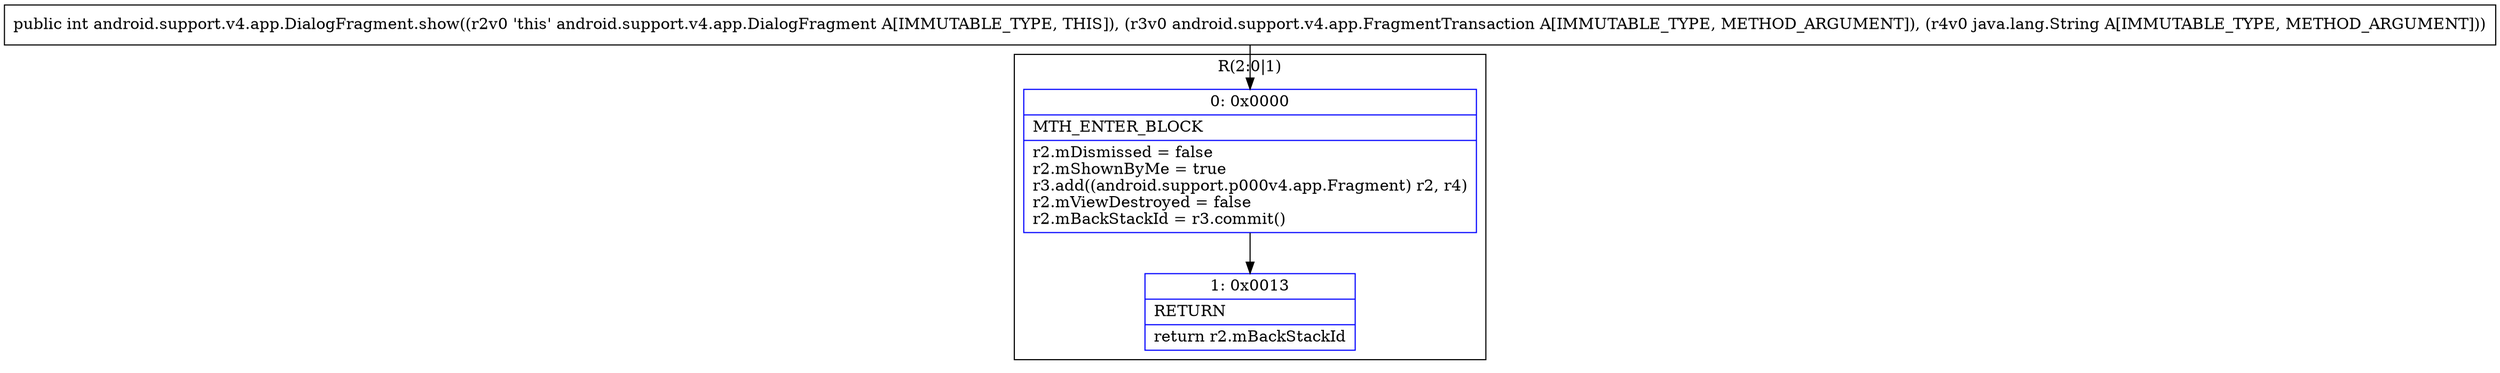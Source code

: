 digraph "CFG forandroid.support.v4.app.DialogFragment.show(Landroid\/support\/v4\/app\/FragmentTransaction;Ljava\/lang\/String;)I" {
subgraph cluster_Region_564786359 {
label = "R(2:0|1)";
node [shape=record,color=blue];
Node_0 [shape=record,label="{0\:\ 0x0000|MTH_ENTER_BLOCK\l|r2.mDismissed = false\lr2.mShownByMe = true\lr3.add((android.support.p000v4.app.Fragment) r2, r4)\lr2.mViewDestroyed = false\lr2.mBackStackId = r3.commit()\l}"];
Node_1 [shape=record,label="{1\:\ 0x0013|RETURN\l|return r2.mBackStackId\l}"];
}
MethodNode[shape=record,label="{public int android.support.v4.app.DialogFragment.show((r2v0 'this' android.support.v4.app.DialogFragment A[IMMUTABLE_TYPE, THIS]), (r3v0 android.support.v4.app.FragmentTransaction A[IMMUTABLE_TYPE, METHOD_ARGUMENT]), (r4v0 java.lang.String A[IMMUTABLE_TYPE, METHOD_ARGUMENT])) }"];
MethodNode -> Node_0;
Node_0 -> Node_1;
}

